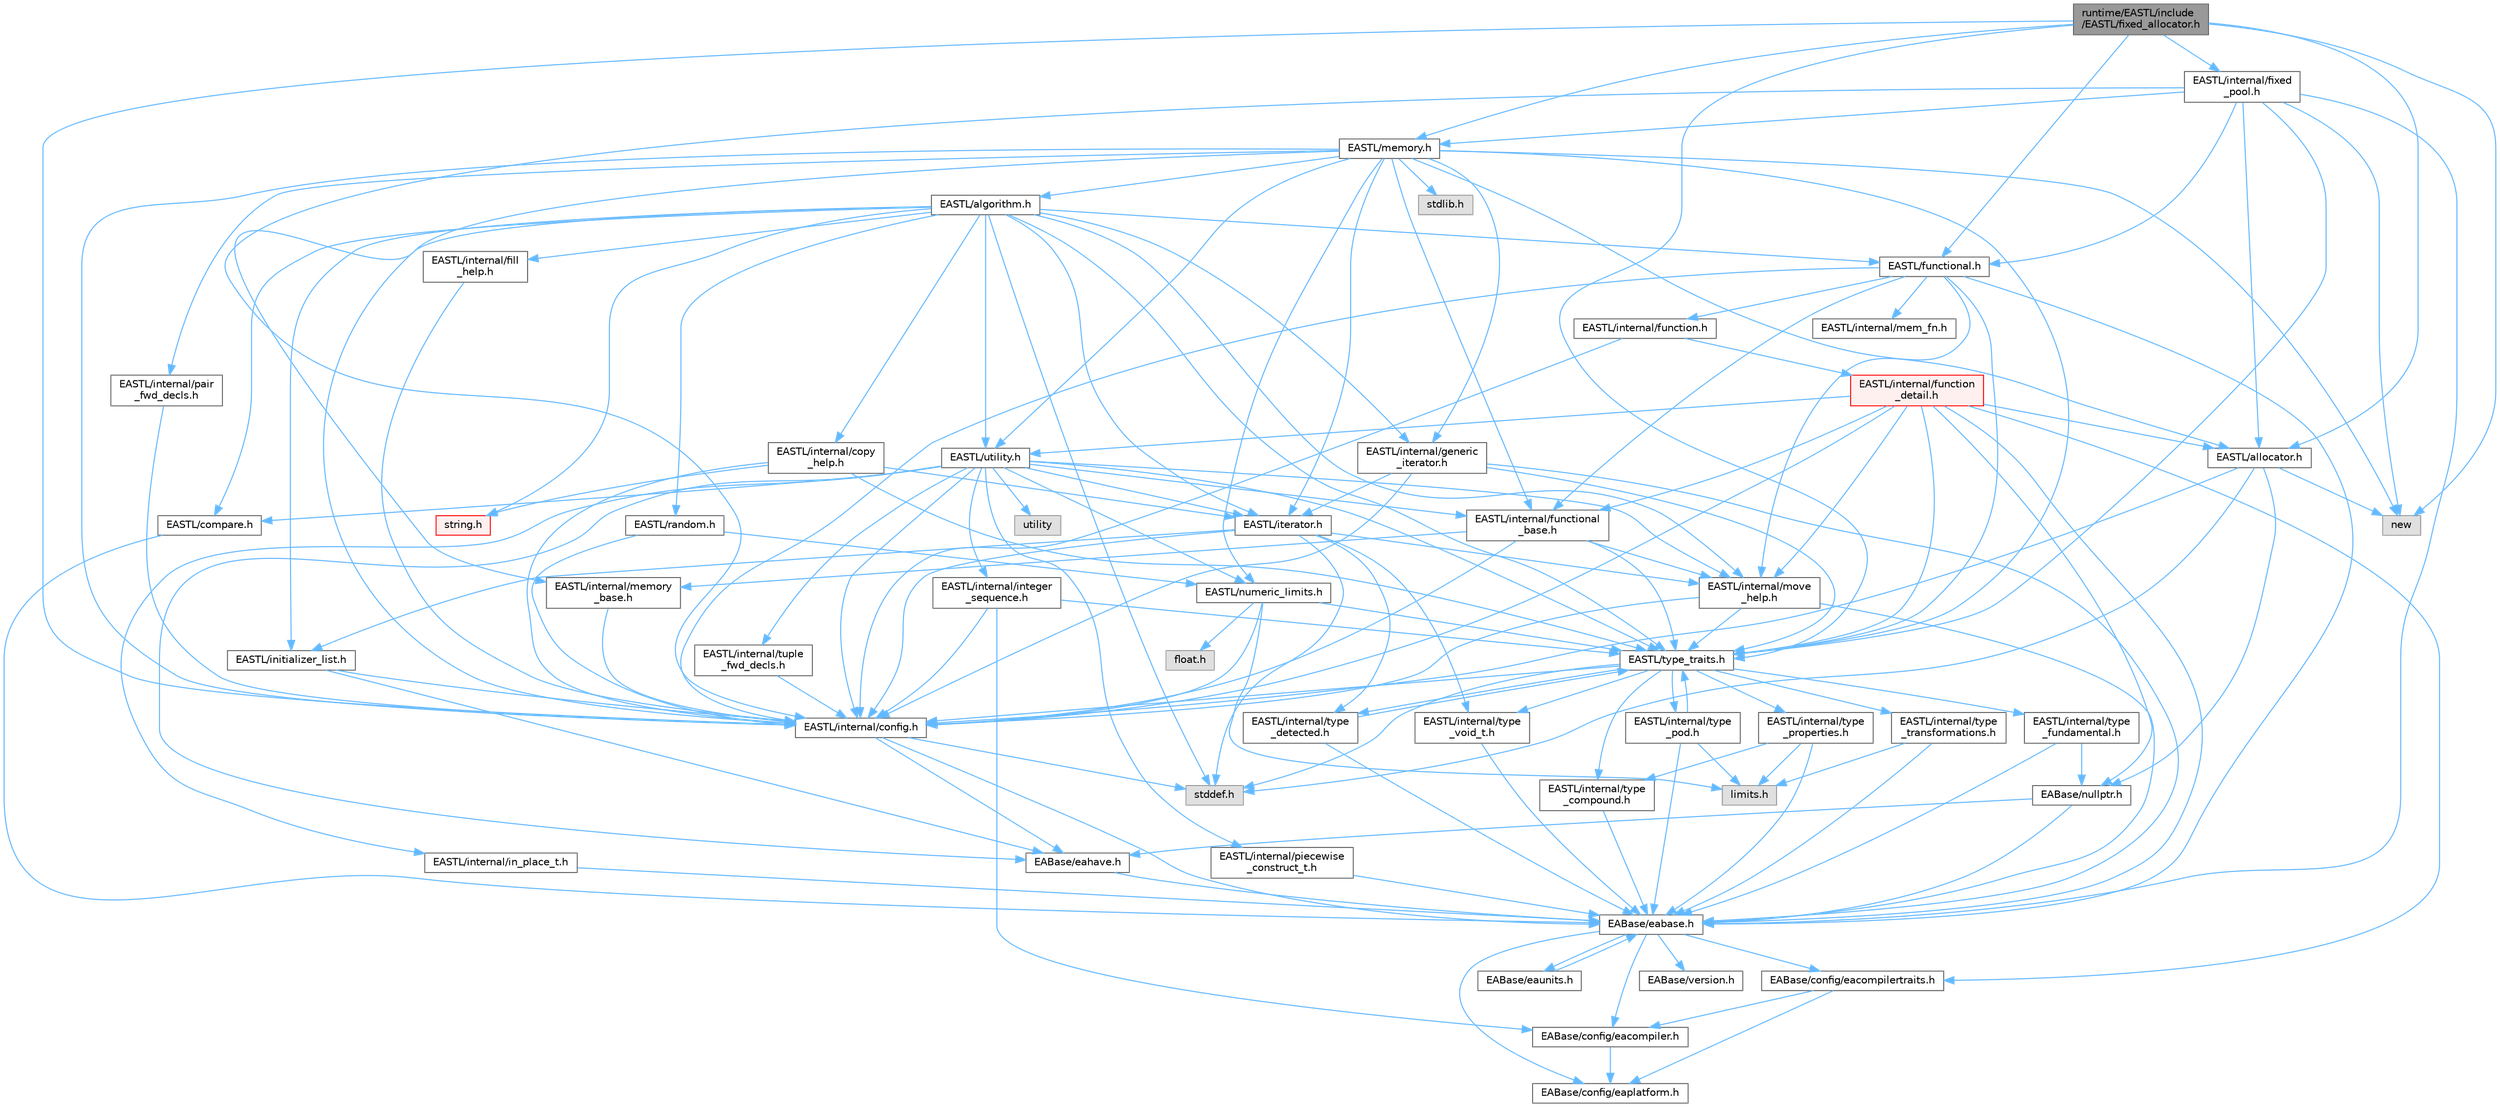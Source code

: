 digraph "runtime/EASTL/include/EASTL/fixed_allocator.h"
{
 // LATEX_PDF_SIZE
  bgcolor="transparent";
  edge [fontname=Helvetica,fontsize=10,labelfontname=Helvetica,labelfontsize=10];
  node [fontname=Helvetica,fontsize=10,shape=box,height=0.2,width=0.4];
  Node1 [id="Node000001",label="runtime/EASTL/include\l/EASTL/fixed_allocator.h",height=0.2,width=0.4,color="gray40", fillcolor="grey60", style="filled", fontcolor="black",tooltip=" "];
  Node1 -> Node2 [id="edge154_Node000001_Node000002",color="steelblue1",style="solid",tooltip=" "];
  Node2 [id="Node000002",label="EASTL/internal/config.h",height=0.2,width=0.4,color="grey40", fillcolor="white", style="filled",URL="$config_8h.html",tooltip=" "];
  Node2 -> Node3 [id="edge155_Node000002_Node000003",color="steelblue1",style="solid",tooltip=" "];
  Node3 [id="Node000003",label="EABase/eabase.h",height=0.2,width=0.4,color="grey40", fillcolor="white", style="filled",URL="$eabase_8h.html",tooltip=" "];
  Node3 -> Node4 [id="edge156_Node000003_Node000004",color="steelblue1",style="solid",tooltip=" "];
  Node4 [id="Node000004",label="EABase/config/eacompiler.h",height=0.2,width=0.4,color="grey40", fillcolor="white", style="filled",URL="$eacompiler_8h.html",tooltip=" "];
  Node4 -> Node5 [id="edge157_Node000004_Node000005",color="steelblue1",style="solid",tooltip=" "];
  Node5 [id="Node000005",label="EABase/config/eaplatform.h",height=0.2,width=0.4,color="grey40", fillcolor="white", style="filled",URL="$eaplatform_8h.html",tooltip=" "];
  Node3 -> Node6 [id="edge158_Node000003_Node000006",color="steelblue1",style="solid",tooltip=" "];
  Node6 [id="Node000006",label="EABase/config/eacompilertraits.h",height=0.2,width=0.4,color="grey40", fillcolor="white", style="filled",URL="$eacompilertraits_8h.html",tooltip=" "];
  Node6 -> Node5 [id="edge159_Node000006_Node000005",color="steelblue1",style="solid",tooltip=" "];
  Node6 -> Node4 [id="edge160_Node000006_Node000004",color="steelblue1",style="solid",tooltip=" "];
  Node3 -> Node5 [id="edge161_Node000003_Node000005",color="steelblue1",style="solid",tooltip=" "];
  Node3 -> Node7 [id="edge162_Node000003_Node000007",color="steelblue1",style="solid",tooltip=" "];
  Node7 [id="Node000007",label="EABase/version.h",height=0.2,width=0.4,color="grey40", fillcolor="white", style="filled",URL="$_e_a_s_t_l_2packages_2_e_a_base_2include_2_common_2_e_a_base_2version_8h.html",tooltip=" "];
  Node3 -> Node8 [id="edge163_Node000003_Node000008",color="steelblue1",style="solid",tooltip=" "];
  Node8 [id="Node000008",label="EABase/eaunits.h",height=0.2,width=0.4,color="grey40", fillcolor="white", style="filled",URL="$eaunits_8h.html",tooltip=" "];
  Node8 -> Node3 [id="edge164_Node000008_Node000003",color="steelblue1",style="solid",tooltip=" "];
  Node2 -> Node9 [id="edge165_Node000002_Node000009",color="steelblue1",style="solid",tooltip=" "];
  Node9 [id="Node000009",label="EABase/eahave.h",height=0.2,width=0.4,color="grey40", fillcolor="white", style="filled",URL="$eahave_8h.html",tooltip=" "];
  Node9 -> Node3 [id="edge166_Node000009_Node000003",color="steelblue1",style="solid",tooltip=" "];
  Node2 -> Node10 [id="edge167_Node000002_Node000010",color="steelblue1",style="solid",tooltip=" "];
  Node10 [id="Node000010",label="stddef.h",height=0.2,width=0.4,color="grey60", fillcolor="#E0E0E0", style="filled",tooltip=" "];
  Node1 -> Node11 [id="edge168_Node000001_Node000011",color="steelblue1",style="solid",tooltip=" "];
  Node11 [id="Node000011",label="EASTL/internal/fixed\l_pool.h",height=0.2,width=0.4,color="grey40", fillcolor="white", style="filled",URL="$fixed__pool_8h.html",tooltip=" "];
  Node11 -> Node3 [id="edge169_Node000011_Node000003",color="steelblue1",style="solid",tooltip=" "];
  Node11 -> Node2 [id="edge170_Node000011_Node000002",color="steelblue1",style="solid",tooltip=" "];
  Node11 -> Node12 [id="edge171_Node000011_Node000012",color="steelblue1",style="solid",tooltip=" "];
  Node12 [id="Node000012",label="EASTL/functional.h",height=0.2,width=0.4,color="grey40", fillcolor="white", style="filled",URL="$_e_a_s_t_l_2include_2_e_a_s_t_l_2functional_8h.html",tooltip=" "];
  Node12 -> Node3 [id="edge172_Node000012_Node000003",color="steelblue1",style="solid",tooltip=" "];
  Node12 -> Node2 [id="edge173_Node000012_Node000002",color="steelblue1",style="solid",tooltip=" "];
  Node12 -> Node13 [id="edge174_Node000012_Node000013",color="steelblue1",style="solid",tooltip=" "];
  Node13 [id="Node000013",label="EASTL/internal/move\l_help.h",height=0.2,width=0.4,color="grey40", fillcolor="white", style="filled",URL="$move__help_8h.html",tooltip=" "];
  Node13 -> Node3 [id="edge175_Node000013_Node000003",color="steelblue1",style="solid",tooltip=" "];
  Node13 -> Node2 [id="edge176_Node000013_Node000002",color="steelblue1",style="solid",tooltip=" "];
  Node13 -> Node14 [id="edge177_Node000013_Node000014",color="steelblue1",style="solid",tooltip=" "];
  Node14 [id="Node000014",label="EASTL/type_traits.h",height=0.2,width=0.4,color="grey40", fillcolor="white", style="filled",URL="$_e_a_s_t_l_2include_2_e_a_s_t_l_2type__traits_8h.html",tooltip=" "];
  Node14 -> Node2 [id="edge178_Node000014_Node000002",color="steelblue1",style="solid",tooltip=" "];
  Node14 -> Node10 [id="edge179_Node000014_Node000010",color="steelblue1",style="solid",tooltip=" "];
  Node14 -> Node15 [id="edge180_Node000014_Node000015",color="steelblue1",style="solid",tooltip=" "];
  Node15 [id="Node000015",label="EASTL/internal/type\l_fundamental.h",height=0.2,width=0.4,color="grey40", fillcolor="white", style="filled",URL="$type__fundamental_8h.html",tooltip=" "];
  Node15 -> Node3 [id="edge181_Node000015_Node000003",color="steelblue1",style="solid",tooltip=" "];
  Node15 -> Node16 [id="edge182_Node000015_Node000016",color="steelblue1",style="solid",tooltip=" "];
  Node16 [id="Node000016",label="EABase/nullptr.h",height=0.2,width=0.4,color="grey40", fillcolor="white", style="filled",URL="$nullptr_8h.html",tooltip=" "];
  Node16 -> Node3 [id="edge183_Node000016_Node000003",color="steelblue1",style="solid",tooltip=" "];
  Node16 -> Node9 [id="edge184_Node000016_Node000009",color="steelblue1",style="solid",tooltip=" "];
  Node14 -> Node17 [id="edge185_Node000014_Node000017",color="steelblue1",style="solid",tooltip=" "];
  Node17 [id="Node000017",label="EASTL/internal/type\l_transformations.h",height=0.2,width=0.4,color="grey40", fillcolor="white", style="filled",URL="$type__transformations_8h.html",tooltip=" "];
  Node17 -> Node3 [id="edge186_Node000017_Node000003",color="steelblue1",style="solid",tooltip=" "];
  Node17 -> Node18 [id="edge187_Node000017_Node000018",color="steelblue1",style="solid",tooltip=" "];
  Node18 [id="Node000018",label="limits.h",height=0.2,width=0.4,color="grey60", fillcolor="#E0E0E0", style="filled",tooltip=" "];
  Node14 -> Node19 [id="edge188_Node000014_Node000019",color="steelblue1",style="solid",tooltip=" "];
  Node19 [id="Node000019",label="EASTL/internal/type\l_void_t.h",height=0.2,width=0.4,color="grey40", fillcolor="white", style="filled",URL="$type__void__t_8h.html",tooltip=" "];
  Node19 -> Node3 [id="edge189_Node000019_Node000003",color="steelblue1",style="solid",tooltip=" "];
  Node14 -> Node20 [id="edge190_Node000014_Node000020",color="steelblue1",style="solid",tooltip=" "];
  Node20 [id="Node000020",label="EASTL/internal/type\l_properties.h",height=0.2,width=0.4,color="grey40", fillcolor="white", style="filled",URL="$type__properties_8h.html",tooltip=" "];
  Node20 -> Node3 [id="edge191_Node000020_Node000003",color="steelblue1",style="solid",tooltip=" "];
  Node20 -> Node18 [id="edge192_Node000020_Node000018",color="steelblue1",style="solid",tooltip=" "];
  Node20 -> Node21 [id="edge193_Node000020_Node000021",color="steelblue1",style="solid",tooltip=" "];
  Node21 [id="Node000021",label="EASTL/internal/type\l_compound.h",height=0.2,width=0.4,color="grey40", fillcolor="white", style="filled",URL="$type__compound_8h.html",tooltip=" "];
  Node21 -> Node3 [id="edge194_Node000021_Node000003",color="steelblue1",style="solid",tooltip=" "];
  Node14 -> Node21 [id="edge195_Node000014_Node000021",color="steelblue1",style="solid",tooltip=" "];
  Node14 -> Node22 [id="edge196_Node000014_Node000022",color="steelblue1",style="solid",tooltip=" "];
  Node22 [id="Node000022",label="EASTL/internal/type\l_pod.h",height=0.2,width=0.4,color="grey40", fillcolor="white", style="filled",URL="$type__pod_8h.html",tooltip=" "];
  Node22 -> Node3 [id="edge197_Node000022_Node000003",color="steelblue1",style="solid",tooltip=" "];
  Node22 -> Node18 [id="edge198_Node000022_Node000018",color="steelblue1",style="solid",tooltip=" "];
  Node22 -> Node14 [id="edge199_Node000022_Node000014",color="steelblue1",style="solid",tooltip=" "];
  Node14 -> Node23 [id="edge200_Node000014_Node000023",color="steelblue1",style="solid",tooltip=" "];
  Node23 [id="Node000023",label="EASTL/internal/type\l_detected.h",height=0.2,width=0.4,color="grey40", fillcolor="white", style="filled",URL="$type__detected_8h.html",tooltip=" "];
  Node23 -> Node3 [id="edge201_Node000023_Node000003",color="steelblue1",style="solid",tooltip=" "];
  Node23 -> Node14 [id="edge202_Node000023_Node000014",color="steelblue1",style="solid",tooltip=" "];
  Node12 -> Node14 [id="edge203_Node000012_Node000014",color="steelblue1",style="solid",tooltip=" "];
  Node12 -> Node24 [id="edge204_Node000012_Node000024",color="steelblue1",style="solid",tooltip=" "];
  Node24 [id="Node000024",label="EASTL/internal/functional\l_base.h",height=0.2,width=0.4,color="grey40", fillcolor="white", style="filled",URL="$functional__base_8h.html",tooltip=" "];
  Node24 -> Node2 [id="edge205_Node000024_Node000002",color="steelblue1",style="solid",tooltip=" "];
  Node24 -> Node25 [id="edge206_Node000024_Node000025",color="steelblue1",style="solid",tooltip=" "];
  Node25 [id="Node000025",label="EASTL/internal/memory\l_base.h",height=0.2,width=0.4,color="grey40", fillcolor="white", style="filled",URL="$memory__base_8h.html",tooltip=" "];
  Node25 -> Node2 [id="edge207_Node000025_Node000002",color="steelblue1",style="solid",tooltip=" "];
  Node24 -> Node13 [id="edge208_Node000024_Node000013",color="steelblue1",style="solid",tooltip=" "];
  Node24 -> Node14 [id="edge209_Node000024_Node000014",color="steelblue1",style="solid",tooltip=" "];
  Node12 -> Node26 [id="edge210_Node000012_Node000026",color="steelblue1",style="solid",tooltip=" "];
  Node26 [id="Node000026",label="EASTL/internal/mem_fn.h",height=0.2,width=0.4,color="grey40", fillcolor="white", style="filled",URL="$mem__fn_8h.html",tooltip=" "];
  Node12 -> Node27 [id="edge211_Node000012_Node000027",color="steelblue1",style="solid",tooltip=" "];
  Node27 [id="Node000027",label="EASTL/internal/function.h",height=0.2,width=0.4,color="grey40", fillcolor="white", style="filled",URL="$_e_a_s_t_l_2include_2_e_a_s_t_l_2internal_2function_8h.html",tooltip=" "];
  Node27 -> Node2 [id="edge212_Node000027_Node000002",color="steelblue1",style="solid",tooltip=" "];
  Node27 -> Node28 [id="edge213_Node000027_Node000028",color="steelblue1",style="solid",tooltip=" "];
  Node28 [id="Node000028",label="EASTL/internal/function\l_detail.h",height=0.2,width=0.4,color="red", fillcolor="#FFF0F0", style="filled",URL="$function__detail_8h.html",tooltip=" "];
  Node28 -> Node6 [id="edge214_Node000028_Node000006",color="steelblue1",style="solid",tooltip=" "];
  Node28 -> Node3 [id="edge215_Node000028_Node000003",color="steelblue1",style="solid",tooltip=" "];
  Node28 -> Node16 [id="edge216_Node000028_Node000016",color="steelblue1",style="solid",tooltip=" "];
  Node28 -> Node29 [id="edge217_Node000028_Node000029",color="steelblue1",style="solid",tooltip=" "];
  Node29 [id="Node000029",label="EASTL/allocator.h",height=0.2,width=0.4,color="grey40", fillcolor="white", style="filled",URL="$allocator_8h.html",tooltip=" "];
  Node29 -> Node2 [id="edge218_Node000029_Node000002",color="steelblue1",style="solid",tooltip=" "];
  Node29 -> Node16 [id="edge219_Node000029_Node000016",color="steelblue1",style="solid",tooltip=" "];
  Node29 -> Node10 [id="edge220_Node000029_Node000010",color="steelblue1",style="solid",tooltip=" "];
  Node29 -> Node30 [id="edge221_Node000029_Node000030",color="steelblue1",style="solid",tooltip=" "];
  Node30 [id="Node000030",label="new",height=0.2,width=0.4,color="grey60", fillcolor="#E0E0E0", style="filled",tooltip=" "];
  Node28 -> Node2 [id="edge222_Node000028_Node000002",color="steelblue1",style="solid",tooltip=" "];
  Node28 -> Node24 [id="edge223_Node000028_Node000024",color="steelblue1",style="solid",tooltip=" "];
  Node28 -> Node13 [id="edge224_Node000028_Node000013",color="steelblue1",style="solid",tooltip=" "];
  Node28 -> Node14 [id="edge225_Node000028_Node000014",color="steelblue1",style="solid",tooltip=" "];
  Node28 -> Node32 [id="edge226_Node000028_Node000032",color="steelblue1",style="solid",tooltip=" "];
  Node32 [id="Node000032",label="EASTL/utility.h",height=0.2,width=0.4,color="grey40", fillcolor="white", style="filled",URL="$_e_a_s_t_l_2include_2_e_a_s_t_l_2utility_8h.html",tooltip=" "];
  Node32 -> Node2 [id="edge227_Node000032_Node000002",color="steelblue1",style="solid",tooltip=" "];
  Node32 -> Node14 [id="edge228_Node000032_Node000014",color="steelblue1",style="solid",tooltip=" "];
  Node32 -> Node33 [id="edge229_Node000032_Node000033",color="steelblue1",style="solid",tooltip=" "];
  Node33 [id="Node000033",label="EASTL/iterator.h",height=0.2,width=0.4,color="grey40", fillcolor="white", style="filled",URL="$_e_a_s_t_l_2include_2_e_a_s_t_l_2iterator_8h.html",tooltip=" "];
  Node33 -> Node2 [id="edge230_Node000033_Node000002",color="steelblue1",style="solid",tooltip=" "];
  Node33 -> Node13 [id="edge231_Node000033_Node000013",color="steelblue1",style="solid",tooltip=" "];
  Node33 -> Node23 [id="edge232_Node000033_Node000023",color="steelblue1",style="solid",tooltip=" "];
  Node33 -> Node19 [id="edge233_Node000033_Node000019",color="steelblue1",style="solid",tooltip=" "];
  Node33 -> Node34 [id="edge234_Node000033_Node000034",color="steelblue1",style="solid",tooltip=" "];
  Node34 [id="Node000034",label="EASTL/initializer_list.h",height=0.2,width=0.4,color="grey40", fillcolor="white", style="filled",URL="$initializer__list_8h.html",tooltip=" "];
  Node34 -> Node2 [id="edge235_Node000034_Node000002",color="steelblue1",style="solid",tooltip=" "];
  Node34 -> Node9 [id="edge236_Node000034_Node000009",color="steelblue1",style="solid",tooltip=" "];
  Node33 -> Node10 [id="edge237_Node000033_Node000010",color="steelblue1",style="solid",tooltip=" "];
  Node32 -> Node35 [id="edge238_Node000032_Node000035",color="steelblue1",style="solid",tooltip=" "];
  Node35 [id="Node000035",label="EASTL/numeric_limits.h",height=0.2,width=0.4,color="grey40", fillcolor="white", style="filled",URL="$numeric__limits_8h.html",tooltip=" "];
  Node35 -> Node2 [id="edge239_Node000035_Node000002",color="steelblue1",style="solid",tooltip=" "];
  Node35 -> Node14 [id="edge240_Node000035_Node000014",color="steelblue1",style="solid",tooltip=" "];
  Node35 -> Node18 [id="edge241_Node000035_Node000018",color="steelblue1",style="solid",tooltip=" "];
  Node35 -> Node36 [id="edge242_Node000035_Node000036",color="steelblue1",style="solid",tooltip=" "];
  Node36 [id="Node000036",label="float.h",height=0.2,width=0.4,color="grey60", fillcolor="#E0E0E0", style="filled",tooltip=" "];
  Node32 -> Node37 [id="edge243_Node000032_Node000037",color="steelblue1",style="solid",tooltip=" "];
  Node37 [id="Node000037",label="EASTL/compare.h",height=0.2,width=0.4,color="grey40", fillcolor="white", style="filled",URL="$compare_8h.html",tooltip=" "];
  Node37 -> Node3 [id="edge244_Node000037_Node000003",color="steelblue1",style="solid",tooltip=" "];
  Node32 -> Node24 [id="edge245_Node000032_Node000024",color="steelblue1",style="solid",tooltip=" "];
  Node32 -> Node13 [id="edge246_Node000032_Node000013",color="steelblue1",style="solid",tooltip=" "];
  Node32 -> Node9 [id="edge247_Node000032_Node000009",color="steelblue1",style="solid",tooltip=" "];
  Node32 -> Node38 [id="edge248_Node000032_Node000038",color="steelblue1",style="solid",tooltip=" "];
  Node38 [id="Node000038",label="EASTL/internal/integer\l_sequence.h",height=0.2,width=0.4,color="grey40", fillcolor="white", style="filled",URL="$integer__sequence_8h.html",tooltip=" "];
  Node38 -> Node4 [id="edge249_Node000038_Node000004",color="steelblue1",style="solid",tooltip=" "];
  Node38 -> Node2 [id="edge250_Node000038_Node000002",color="steelblue1",style="solid",tooltip=" "];
  Node38 -> Node14 [id="edge251_Node000038_Node000014",color="steelblue1",style="solid",tooltip=" "];
  Node32 -> Node39 [id="edge252_Node000032_Node000039",color="steelblue1",style="solid",tooltip=" "];
  Node39 [id="Node000039",label="EASTL/internal/tuple\l_fwd_decls.h",height=0.2,width=0.4,color="grey40", fillcolor="white", style="filled",URL="$tuple__fwd__decls_8h.html",tooltip=" "];
  Node39 -> Node2 [id="edge253_Node000039_Node000002",color="steelblue1",style="solid",tooltip=" "];
  Node32 -> Node40 [id="edge254_Node000032_Node000040",color="steelblue1",style="solid",tooltip=" "];
  Node40 [id="Node000040",label="EASTL/internal/in_place_t.h",height=0.2,width=0.4,color="grey40", fillcolor="white", style="filled",URL="$in__place__t_8h.html",tooltip=" "];
  Node40 -> Node3 [id="edge255_Node000040_Node000003",color="steelblue1",style="solid",tooltip=" "];
  Node32 -> Node41 [id="edge256_Node000032_Node000041",color="steelblue1",style="solid",tooltip=" "];
  Node41 [id="Node000041",label="EASTL/internal/piecewise\l_construct_t.h",height=0.2,width=0.4,color="grey40", fillcolor="white", style="filled",URL="$piecewise__construct__t_8h.html",tooltip=" "];
  Node41 -> Node3 [id="edge257_Node000041_Node000003",color="steelblue1",style="solid",tooltip=" "];
  Node32 -> Node42 [id="edge258_Node000032_Node000042",color="steelblue1",style="solid",tooltip=" "];
  Node42 [id="Node000042",label="utility",height=0.2,width=0.4,color="grey60", fillcolor="#E0E0E0", style="filled",tooltip=" "];
  Node11 -> Node43 [id="edge259_Node000011_Node000043",color="steelblue1",style="solid",tooltip=" "];
  Node43 [id="Node000043",label="EASTL/memory.h",height=0.2,width=0.4,color="grey40", fillcolor="white", style="filled",URL="$_e_a_s_t_l_2include_2_e_a_s_t_l_2memory_8h.html",tooltip=" "];
  Node43 -> Node2 [id="edge260_Node000043_Node000002",color="steelblue1",style="solid",tooltip=" "];
  Node43 -> Node25 [id="edge261_Node000043_Node000025",color="steelblue1",style="solid",tooltip=" "];
  Node43 -> Node44 [id="edge262_Node000043_Node000044",color="steelblue1",style="solid",tooltip=" "];
  Node44 [id="Node000044",label="EASTL/internal/generic\l_iterator.h",height=0.2,width=0.4,color="grey40", fillcolor="white", style="filled",URL="$generic__iterator_8h.html",tooltip=" "];
  Node44 -> Node3 [id="edge263_Node000044_Node000003",color="steelblue1",style="solid",tooltip=" "];
  Node44 -> Node2 [id="edge264_Node000044_Node000002",color="steelblue1",style="solid",tooltip=" "];
  Node44 -> Node33 [id="edge265_Node000044_Node000033",color="steelblue1",style="solid",tooltip=" "];
  Node44 -> Node14 [id="edge266_Node000044_Node000014",color="steelblue1",style="solid",tooltip=" "];
  Node43 -> Node45 [id="edge267_Node000043_Node000045",color="steelblue1",style="solid",tooltip=" "];
  Node45 [id="Node000045",label="EASTL/internal/pair\l_fwd_decls.h",height=0.2,width=0.4,color="grey40", fillcolor="white", style="filled",URL="$pair__fwd__decls_8h.html",tooltip=" "];
  Node45 -> Node2 [id="edge268_Node000045_Node000002",color="steelblue1",style="solid",tooltip=" "];
  Node43 -> Node24 [id="edge269_Node000043_Node000024",color="steelblue1",style="solid",tooltip=" "];
  Node43 -> Node46 [id="edge270_Node000043_Node000046",color="steelblue1",style="solid",tooltip=" "];
  Node46 [id="Node000046",label="EASTL/algorithm.h",height=0.2,width=0.4,color="grey40", fillcolor="white", style="filled",URL="$_e_a_s_t_l_2include_2_e_a_s_t_l_2algorithm_8h.html",tooltip=" "];
  Node46 -> Node2 [id="edge271_Node000046_Node000002",color="steelblue1",style="solid",tooltip=" "];
  Node46 -> Node14 [id="edge272_Node000046_Node000014",color="steelblue1",style="solid",tooltip=" "];
  Node46 -> Node13 [id="edge273_Node000046_Node000013",color="steelblue1",style="solid",tooltip=" "];
  Node46 -> Node47 [id="edge274_Node000046_Node000047",color="steelblue1",style="solid",tooltip=" "];
  Node47 [id="Node000047",label="EASTL/internal/copy\l_help.h",height=0.2,width=0.4,color="grey40", fillcolor="white", style="filled",URL="$copy__help_8h.html",tooltip=" "];
  Node47 -> Node2 [id="edge275_Node000047_Node000002",color="steelblue1",style="solid",tooltip=" "];
  Node47 -> Node14 [id="edge276_Node000047_Node000014",color="steelblue1",style="solid",tooltip=" "];
  Node47 -> Node33 [id="edge277_Node000047_Node000033",color="steelblue1",style="solid",tooltip=" "];
  Node47 -> Node48 [id="edge278_Node000047_Node000048",color="steelblue1",style="solid",tooltip=" "];
  Node48 [id="Node000048",label="string.h",height=0.2,width=0.4,color="red", fillcolor="#FFF0F0", style="filled",URL="$string_8h.html",tooltip=" "];
  Node46 -> Node149 [id="edge279_Node000046_Node000149",color="steelblue1",style="solid",tooltip=" "];
  Node149 [id="Node000149",label="EASTL/internal/fill\l_help.h",height=0.2,width=0.4,color="grey40", fillcolor="white", style="filled",URL="$fill__help_8h.html",tooltip=" "];
  Node149 -> Node2 [id="edge280_Node000149_Node000002",color="steelblue1",style="solid",tooltip=" "];
  Node46 -> Node34 [id="edge281_Node000046_Node000034",color="steelblue1",style="solid",tooltip=" "];
  Node46 -> Node33 [id="edge282_Node000046_Node000033",color="steelblue1",style="solid",tooltip=" "];
  Node46 -> Node12 [id="edge283_Node000046_Node000012",color="steelblue1",style="solid",tooltip=" "];
  Node46 -> Node32 [id="edge284_Node000046_Node000032",color="steelblue1",style="solid",tooltip=" "];
  Node46 -> Node44 [id="edge285_Node000046_Node000044",color="steelblue1",style="solid",tooltip=" "];
  Node46 -> Node150 [id="edge286_Node000046_Node000150",color="steelblue1",style="solid",tooltip=" "];
  Node150 [id="Node000150",label="EASTL/random.h",height=0.2,width=0.4,color="grey40", fillcolor="white", style="filled",URL="$random_8h.html",tooltip=" "];
  Node150 -> Node2 [id="edge287_Node000150_Node000002",color="steelblue1",style="solid",tooltip=" "];
  Node150 -> Node35 [id="edge288_Node000150_Node000035",color="steelblue1",style="solid",tooltip=" "];
  Node46 -> Node37 [id="edge289_Node000046_Node000037",color="steelblue1",style="solid",tooltip=" "];
  Node46 -> Node10 [id="edge290_Node000046_Node000010",color="steelblue1",style="solid",tooltip=" "];
  Node46 -> Node48 [id="edge291_Node000046_Node000048",color="steelblue1",style="solid",tooltip=" "];
  Node43 -> Node14 [id="edge292_Node000043_Node000014",color="steelblue1",style="solid",tooltip=" "];
  Node43 -> Node29 [id="edge293_Node000043_Node000029",color="steelblue1",style="solid",tooltip=" "];
  Node43 -> Node33 [id="edge294_Node000043_Node000033",color="steelblue1",style="solid",tooltip=" "];
  Node43 -> Node32 [id="edge295_Node000043_Node000032",color="steelblue1",style="solid",tooltip=" "];
  Node43 -> Node35 [id="edge296_Node000043_Node000035",color="steelblue1",style="solid",tooltip=" "];
  Node43 -> Node151 [id="edge297_Node000043_Node000151",color="steelblue1",style="solid",tooltip=" "];
  Node151 [id="Node000151",label="stdlib.h",height=0.2,width=0.4,color="grey60", fillcolor="#E0E0E0", style="filled",tooltip=" "];
  Node43 -> Node30 [id="edge298_Node000043_Node000030",color="steelblue1",style="solid",tooltip=" "];
  Node11 -> Node29 [id="edge299_Node000011_Node000029",color="steelblue1",style="solid",tooltip=" "];
  Node11 -> Node14 [id="edge300_Node000011_Node000014",color="steelblue1",style="solid",tooltip=" "];
  Node11 -> Node30 [id="edge301_Node000011_Node000030",color="steelblue1",style="solid",tooltip=" "];
  Node1 -> Node12 [id="edge302_Node000001_Node000012",color="steelblue1",style="solid",tooltip=" "];
  Node1 -> Node43 [id="edge303_Node000001_Node000043",color="steelblue1",style="solid",tooltip=" "];
  Node1 -> Node29 [id="edge304_Node000001_Node000029",color="steelblue1",style="solid",tooltip=" "];
  Node1 -> Node14 [id="edge305_Node000001_Node000014",color="steelblue1",style="solid",tooltip=" "];
  Node1 -> Node30 [id="edge306_Node000001_Node000030",color="steelblue1",style="solid",tooltip=" "];
}
